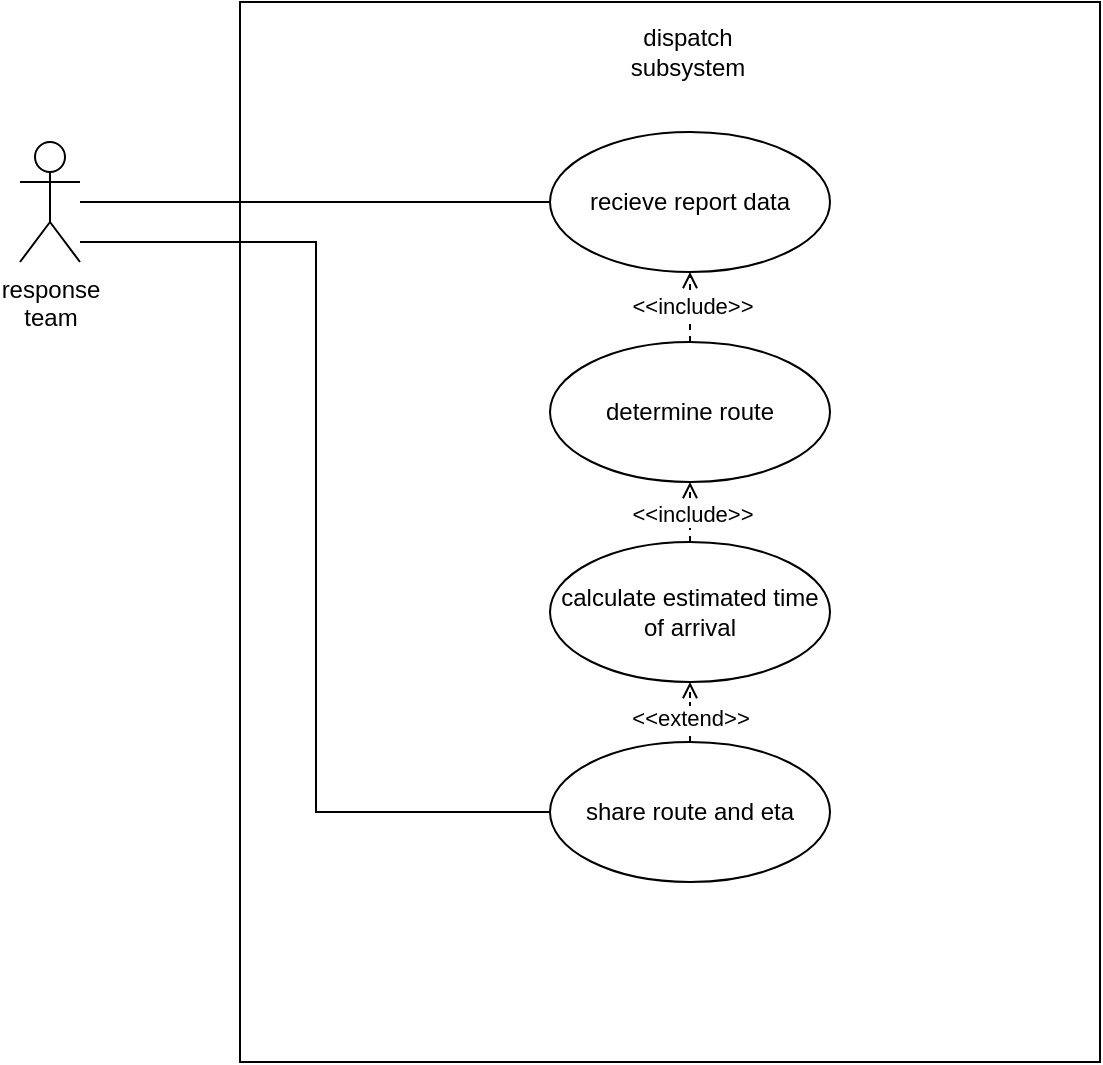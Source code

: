 <mxfile version="26.1.1">
  <diagram name="Page-1" id="GBmrLc-1x3tqJlqyjX2T">
    <mxGraphModel dx="1050" dy="558" grid="1" gridSize="10" guides="1" tooltips="1" connect="1" arrows="1" fold="1" page="1" pageScale="1" pageWidth="827" pageHeight="1169" math="0" shadow="0">
      <root>
        <mxCell id="0" />
        <mxCell id="1" parent="0" />
        <mxCell id="8ULpbYVx25zUqjwGH4Wz-1" value="" style="rounded=0;whiteSpace=wrap;html=1;" vertex="1" parent="1">
          <mxGeometry x="190" y="40" width="430" height="530" as="geometry" />
        </mxCell>
        <mxCell id="8ULpbYVx25zUqjwGH4Wz-2" value="&lt;div&gt;dispatch subsystem&lt;/div&gt;" style="text;html=1;align=center;verticalAlign=middle;whiteSpace=wrap;rounded=0;" vertex="1" parent="1">
          <mxGeometry x="384" y="50" width="60" height="30" as="geometry" />
        </mxCell>
        <mxCell id="8ULpbYVx25zUqjwGH4Wz-5" style="edgeStyle=orthogonalEdgeStyle;rounded=0;orthogonalLoop=1;jettySize=auto;html=1;entryX=0;entryY=0.5;entryDx=0;entryDy=0;endArrow=none;startFill=0;" edge="1" parent="1" source="8ULpbYVx25zUqjwGH4Wz-3" target="8ULpbYVx25zUqjwGH4Wz-4">
          <mxGeometry relative="1" as="geometry" />
        </mxCell>
        <mxCell id="8ULpbYVx25zUqjwGH4Wz-13" style="edgeStyle=orthogonalEdgeStyle;rounded=0;orthogonalLoop=1;jettySize=auto;html=1;entryX=0;entryY=0.5;entryDx=0;entryDy=0;endArrow=none;startFill=0;" edge="1" parent="1" source="8ULpbYVx25zUqjwGH4Wz-3" target="8ULpbYVx25zUqjwGH4Wz-11">
          <mxGeometry relative="1" as="geometry">
            <Array as="points">
              <mxPoint x="228" y="160" />
              <mxPoint x="228" y="445" />
            </Array>
          </mxGeometry>
        </mxCell>
        <mxCell id="8ULpbYVx25zUqjwGH4Wz-3" value="&lt;div&gt;response&lt;/div&gt;&lt;div&gt;team&lt;/div&gt;" style="shape=umlActor;verticalLabelPosition=bottom;verticalAlign=top;html=1;outlineConnect=0;" vertex="1" parent="1">
          <mxGeometry x="80" y="110" width="30" height="60" as="geometry" />
        </mxCell>
        <mxCell id="8ULpbYVx25zUqjwGH4Wz-4" value="recieve report data" style="ellipse;whiteSpace=wrap;html=1;" vertex="1" parent="1">
          <mxGeometry x="345" y="105" width="140" height="70" as="geometry" />
        </mxCell>
        <mxCell id="8ULpbYVx25zUqjwGH4Wz-7" value="" style="edgeStyle=orthogonalEdgeStyle;rounded=0;orthogonalLoop=1;jettySize=auto;html=1;endArrow=open;endFill=0;dashed=1;" edge="1" parent="1" source="8ULpbYVx25zUqjwGH4Wz-6" target="8ULpbYVx25zUqjwGH4Wz-4">
          <mxGeometry relative="1" as="geometry" />
        </mxCell>
        <mxCell id="8ULpbYVx25zUqjwGH4Wz-8" value="&amp;lt;&amp;lt;include&amp;gt;&amp;gt;" style="edgeLabel;html=1;align=center;verticalAlign=middle;resizable=0;points=[];" vertex="1" connectable="0" parent="8ULpbYVx25zUqjwGH4Wz-7">
          <mxGeometry x="0.244" y="-1" relative="1" as="geometry">
            <mxPoint as="offset" />
          </mxGeometry>
        </mxCell>
        <mxCell id="8ULpbYVx25zUqjwGH4Wz-6" value="determine route" style="ellipse;whiteSpace=wrap;html=1;" vertex="1" parent="1">
          <mxGeometry x="345" y="210" width="140" height="70" as="geometry" />
        </mxCell>
        <mxCell id="8ULpbYVx25zUqjwGH4Wz-10" value="" style="edgeStyle=orthogonalEdgeStyle;rounded=0;orthogonalLoop=1;jettySize=auto;html=1;endArrow=open;endFill=0;dashed=1;" edge="1" parent="1" source="8ULpbYVx25zUqjwGH4Wz-9" target="8ULpbYVx25zUqjwGH4Wz-6">
          <mxGeometry relative="1" as="geometry" />
        </mxCell>
        <mxCell id="8ULpbYVx25zUqjwGH4Wz-15" value="&amp;lt;&amp;lt;include&amp;gt;&amp;gt;" style="edgeLabel;html=1;align=center;verticalAlign=middle;resizable=0;points=[];" vertex="1" connectable="0" parent="8ULpbYVx25zUqjwGH4Wz-10">
          <mxGeometry x="0.36" y="-1" relative="1" as="geometry">
            <mxPoint as="offset" />
          </mxGeometry>
        </mxCell>
        <mxCell id="8ULpbYVx25zUqjwGH4Wz-9" value="calculate estimated time of arrival" style="ellipse;whiteSpace=wrap;html=1;" vertex="1" parent="1">
          <mxGeometry x="345" y="310" width="140" height="70" as="geometry" />
        </mxCell>
        <mxCell id="8ULpbYVx25zUqjwGH4Wz-12" value="" style="edgeStyle=orthogonalEdgeStyle;rounded=0;orthogonalLoop=1;jettySize=auto;html=1;endArrow=open;endFill=0;dashed=1;" edge="1" parent="1" source="8ULpbYVx25zUqjwGH4Wz-11" target="8ULpbYVx25zUqjwGH4Wz-9">
          <mxGeometry relative="1" as="geometry" />
        </mxCell>
        <mxCell id="8ULpbYVx25zUqjwGH4Wz-16" value="&amp;lt;&amp;lt;extend&amp;gt;&amp;gt;" style="edgeLabel;html=1;align=center;verticalAlign=middle;resizable=0;points=[];" vertex="1" connectable="0" parent="8ULpbYVx25zUqjwGH4Wz-12">
          <mxGeometry x="0.28" relative="1" as="geometry">
            <mxPoint as="offset" />
          </mxGeometry>
        </mxCell>
        <mxCell id="8ULpbYVx25zUqjwGH4Wz-11" value="share route and eta" style="ellipse;whiteSpace=wrap;html=1;" vertex="1" parent="1">
          <mxGeometry x="345" y="410" width="140" height="70" as="geometry" />
        </mxCell>
      </root>
    </mxGraphModel>
  </diagram>
</mxfile>
